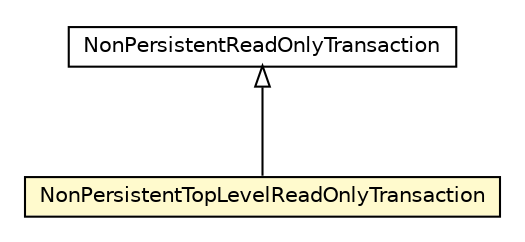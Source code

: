 #!/usr/local/bin/dot
#
# Class diagram 
# Generated by UMLGraph version 5.1 (http://www.umlgraph.org/)
#

digraph G {
	edge [fontname="Helvetica",fontsize=10,labelfontname="Helvetica",labelfontsize=10];
	node [fontname="Helvetica",fontsize=10,shape=plaintext];
	nodesep=0.25;
	ranksep=0.5;
	// pt.ist.fenixframework.backend.jvstm.pstm.NonPersistentTopLevelReadOnlyTransaction
	c105574 [label=<<table title="pt.ist.fenixframework.backend.jvstm.pstm.NonPersistentTopLevelReadOnlyTransaction" border="0" cellborder="1" cellspacing="0" cellpadding="2" port="p" bgcolor="lemonChiffon" href="./NonPersistentTopLevelReadOnlyTransaction.html">
		<tr><td><table border="0" cellspacing="0" cellpadding="1">
<tr><td align="center" balign="center"> NonPersistentTopLevelReadOnlyTransaction </td></tr>
		</table></td></tr>
		</table>>, fontname="Helvetica", fontcolor="black", fontsize=10.0];
	// pt.ist.fenixframework.backend.jvstm.pstm.NonPersistentReadOnlyTransaction
	c105575 [label=<<table title="pt.ist.fenixframework.backend.jvstm.pstm.NonPersistentReadOnlyTransaction" border="0" cellborder="1" cellspacing="0" cellpadding="2" port="p" href="./NonPersistentReadOnlyTransaction.html">
		<tr><td><table border="0" cellspacing="0" cellpadding="1">
<tr><td align="center" balign="center"> NonPersistentReadOnlyTransaction </td></tr>
		</table></td></tr>
		</table>>, fontname="Helvetica", fontcolor="black", fontsize=10.0];
	//pt.ist.fenixframework.backend.jvstm.pstm.NonPersistentTopLevelReadOnlyTransaction extends pt.ist.fenixframework.backend.jvstm.pstm.NonPersistentReadOnlyTransaction
	c105575:p -> c105574:p [dir=back,arrowtail=empty];
}

